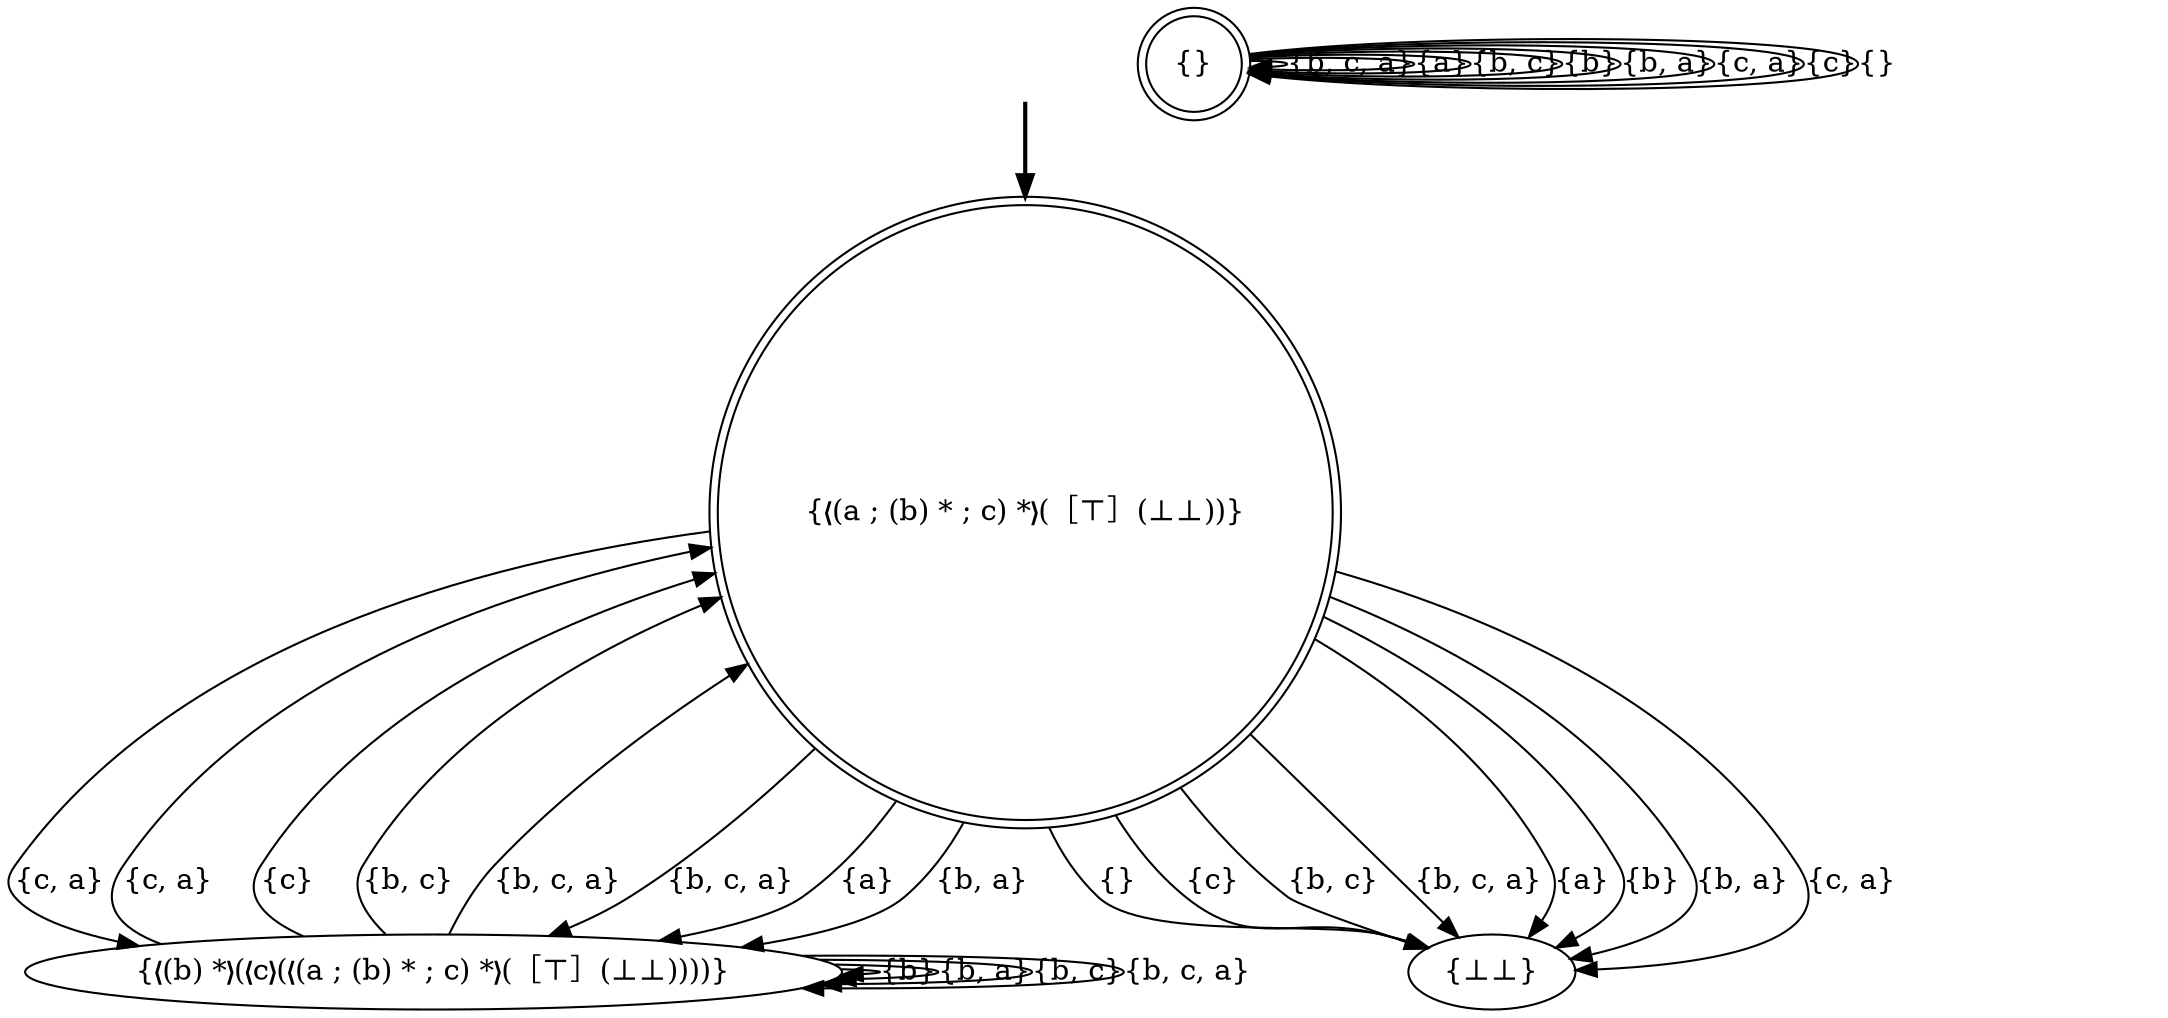 digraph {
	fake0 [style=invisible]
	"{❬(b) *❭(❬c❭(❬(a ; (b) * ; c) *❭(［⊤］(⊥⊥))))}"
	"{⊥⊥}"
	"{}" [shape=doublecircle]
	"{❬(a ; (b) * ; c) *❭(［⊤］(⊥⊥))}" [root=true shape=doublecircle]
	fake0 -> "{❬(a ; (b) * ; c) *❭(［⊤］(⊥⊥))}" [style=bold]
	"{❬(b) *❭(❬c❭(❬(a ; (b) * ; c) *❭(［⊤］(⊥⊥))))}" -> "{❬(b) *❭(❬c❭(❬(a ; (b) * ; c) *❭(［⊤］(⊥⊥))))}" [label="{b}"]
	"{❬(a ; (b) * ; c) *❭(［⊤］(⊥⊥))}" -> "{⊥⊥}" [label="{}"]
	"{❬(a ; (b) * ; c) *❭(［⊤］(⊥⊥))}" -> "{⊥⊥}" [label="{c}"]
	"{}" -> "{}" [label="{b, c, a}"]
	"{❬(a ; (b) * ; c) *❭(［⊤］(⊥⊥))}" -> "{⊥⊥}" [label="{b, c}"]
	"{❬(a ; (b) * ; c) *❭(［⊤］(⊥⊥))}" -> "{⊥⊥}" [label="{b, c, a}"]
	"{❬(a ; (b) * ; c) *❭(［⊤］(⊥⊥))}" -> "{❬(b) *❭(❬c❭(❬(a ; (b) * ; c) *❭(［⊤］(⊥⊥))))}" [label="{b, c, a}"]
	"{❬(a ; (b) * ; c) *❭(［⊤］(⊥⊥))}" -> "{❬(b) *❭(❬c❭(❬(a ; (b) * ; c) *❭(［⊤］(⊥⊥))))}" [label="{a}"]
	"{❬(a ; (b) * ; c) *❭(［⊤］(⊥⊥))}" -> "{⊥⊥}" [label="{a}"]
	"{❬(b) *❭(❬c❭(❬(a ; (b) * ; c) *❭(［⊤］(⊥⊥))))}" -> "{❬(a ; (b) * ; c) *❭(［⊤］(⊥⊥))}" [label="{c, a}"]
	"{❬(b) *❭(❬c❭(❬(a ; (b) * ; c) *❭(［⊤］(⊥⊥))))}" -> "{❬(b) *❭(❬c❭(❬(a ; (b) * ; c) *❭(［⊤］(⊥⊥))))}" [label="{b, a}"]
	"{}" -> "{}" [label="{a}"]
	"{❬(a ; (b) * ; c) *❭(［⊤］(⊥⊥))}" -> "{⊥⊥}" [label="{b}"]
	"{}" -> "{}" [label="{b, c}"]
	"{❬(b) *❭(❬c❭(❬(a ; (b) * ; c) *❭(［⊤］(⊥⊥))))}" -> "{❬(a ; (b) * ; c) *❭(［⊤］(⊥⊥))}" [label="{c}"]
	"{}" -> "{}" [label="{b}"]
	"{❬(b) *❭(❬c❭(❬(a ; (b) * ; c) *❭(［⊤］(⊥⊥))))}" -> "{❬(b) *❭(❬c❭(❬(a ; (b) * ; c) *❭(［⊤］(⊥⊥))))}" [label="{b, c}"]
	"{❬(b) *❭(❬c❭(❬(a ; (b) * ; c) *❭(［⊤］(⊥⊥))))}" -> "{❬(a ; (b) * ; c) *❭(［⊤］(⊥⊥))}" [label="{b, c}"]
	"{}" -> "{}" [label="{b, a}"]
	"{}" -> "{}" [label="{c, a}"]
	"{❬(b) *❭(❬c❭(❬(a ; (b) * ; c) *❭(［⊤］(⊥⊥))))}" -> "{❬(a ; (b) * ; c) *❭(［⊤］(⊥⊥))}" [label="{b, c, a}"]
	"{❬(b) *❭(❬c❭(❬(a ; (b) * ; c) *❭(［⊤］(⊥⊥))))}" -> "{❬(b) *❭(❬c❭(❬(a ; (b) * ; c) *❭(［⊤］(⊥⊥))))}" [label="{b, c, a}"]
	"{❬(a ; (b) * ; c) *❭(［⊤］(⊥⊥))}" -> "{⊥⊥}" [label="{b, a}"]
	"{❬(a ; (b) * ; c) *❭(［⊤］(⊥⊥))}" -> "{❬(b) *❭(❬c❭(❬(a ; (b) * ; c) *❭(［⊤］(⊥⊥))))}" [label="{b, a}"]
	"{❬(a ; (b) * ; c) *❭(［⊤］(⊥⊥))}" -> "{⊥⊥}" [label="{c, a}"]
	"{❬(a ; (b) * ; c) *❭(［⊤］(⊥⊥))}" -> "{❬(b) *❭(❬c❭(❬(a ; (b) * ; c) *❭(［⊤］(⊥⊥))))}" [label="{c, a}"]
	"{}" -> "{}" [label="{c}"]
	"{}" -> "{}" [label="{}"]
}
